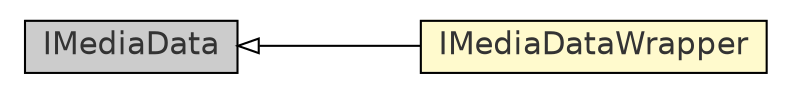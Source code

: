 #!/usr/local/bin/dot
#
# Class diagram 
# Generated by UmlGraph version 4.8 (http://www.spinellis.gr/sw/umlgraph)
#

digraph G {
	edge [fontname="Helvetica",fontsize=10,labelfontname="Helvetica",labelfontsize=10];
	node [fontname="Helvetica",fontsize=10,shape=plaintext];
	rankdir=LR;
	ranksep=1;
	// com.xuggle.xuggler.IMediaData
	c11894 [label=<<table border="0" cellborder="1" cellspacing="0" cellpadding="2" port="p" bgcolor="grey80" href="./IMediaData.html">
		<tr><td><table border="0" cellspacing="0" cellpadding="1">
			<tr><td> IMediaData </td></tr>
		</table></td></tr>
		</table>>, fontname="Helvetica", fontcolor="grey20", fontsize=15.0];
	// com.xuggle.xuggler.IMediaDataWrapper
	c11924 [label=<<table border="0" cellborder="1" cellspacing="0" cellpadding="2" port="p" bgcolor="lemonChiffon" href="./IMediaDataWrapper.html">
		<tr><td><table border="0" cellspacing="0" cellpadding="1">
			<tr><td> IMediaDataWrapper </td></tr>
		</table></td></tr>
		</table>>, fontname="Helvetica", fontcolor="grey20", fontsize=15.0];
	//com.xuggle.xuggler.IMediaDataWrapper extends com.xuggle.xuggler.IMediaData
	c11894:p -> c11924:p [dir=back,arrowtail=empty];
}

